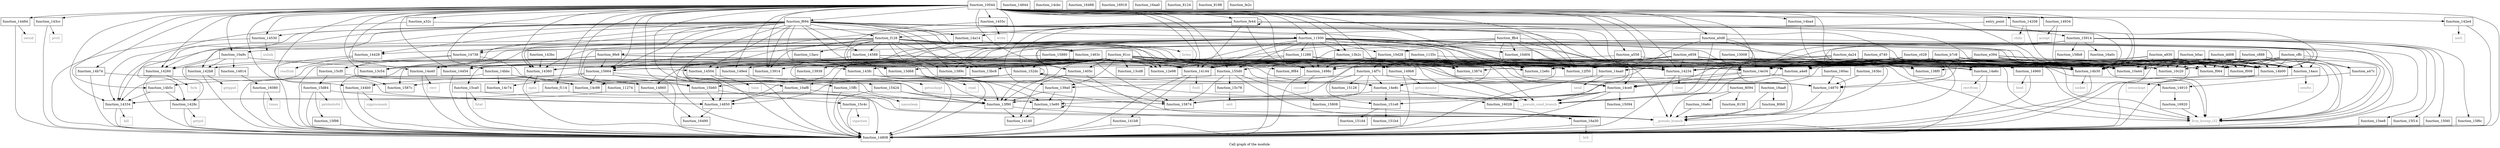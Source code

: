 digraph "Call graph of the module." {
  label="Call graph of the module.";
  node [shape=record];

  Node_function_14428 [label="{function_14428}"];
  Node_function_fe44 [label="{function_fe44}"];
  Node_function_ffb4 [label="{function_ffb4}"];
  Node_function_10044 [label="{function_10044}"];
  Node_function_10a44 [label="{function_10a44}"];
  Node_function_14a6c [label="{function_14a6c}"];
  Node_function_10a9c [label="{function_10a9c}"];
  Node_function_15874 [label="{function_15874}"];
  Node_function_13bc8 [label="{function_13bc8}"];
  Node_function_13c54 [label="{function_13c54}"];
  Node_function_10d28 [label="{function_10d28}"];
  Node_function_14454 [label="{function_14454}"];
  Node_function_11274 [label="{function_11274}"];
  Node_function_11288 [label="{function_11288}"];
  Node_function_1135c [label="{function_1135c}"];
  Node_function_14484 [label="{function_14484}"];
  Node_function_11500 [label="{function_11500}"];
  Node_function_12e6c [label="{function_12e6c}"];
  Node_function_12e98 [label="{function_12e98}"];
  Node_function_12f50 [label="{function_12f50}"];
  Node_function_13008 [label="{function_13008}"];
  Node_function_13874 [label="{function_13874}"];
  Node_function_144b0 [label="{function_144b0}"];
  Node_function_1389c [label="{function_1389c}"];
  Node_function_138f0 [label="{function_138f0}"];
  Node_function_13914 [label="{function_13914}"];
  Node_function_14504 [label="{function_14504}"];
  Node_function_13938 [label="{function_13938}"];
  Node_function_13cd8 [label="{function_13cd8}"];
  Node_function_1455c [label="{function_1455c}"];
  Node_function_14588 [label="{function_14588}"];
  Node_function_13d68 [label="{function_13d68}"];
  Node_function_1463c [label="{function_1463c}"];
  Node_function_13e80 [label="{function_13e80}"];
  Node_function_14738 [label="{function_14738}"];
  Node_function_13f90 [label="{function_13f90}"];
  Node_function_14808 [label="{function_14808}"];
  Node_function_14814 [label="{function_14814}"];
  Node_function_1405c [label="{function_1405c}"];
  Node_function_14844 [label="{function_14844}"];
  Node_function_14140 [label="{function_14140}"];
  Node_function_14850 [label="{function_14850}"];
  Node_function_14144 [label="{function_14144}"];
  Node_function_141b8 [label="{function_141b8}"];
  Node_function_14860 [label="{function_14860}"];
  Node_function_14208 [label="{function_14208}"];
  Node_function_14870 [label="{function_14870}"];
  Node_function_14234 [label="{function_14234}"];
  Node_function_14910 [label="{function_14910}"];
  Node_function_14260 [label="{function_14260}"];
  Node_function_1428c [label="{function_1428c}"];
  Node_function_14934 [label="{function_14934}"];
  Node_function_142b8 [label="{function_142b8}"];
  Node_function_14960 [label="{function_14960}"];
  Node_function_142e4 [label="{function_142e4}"];
  Node_function_1498c [label="{function_1498c}"];
  Node_function_14334 [label="{function_14334}"];
  Node_function_149b8 [label="{function_149b8}"];
  Node_function_14360 [label="{function_14360}"];
  Node_function_143bc [label="{function_143bc}"];
  Node_function_149e4 [label="{function_149e4}"];
  Node_function_143cc [label="{function_143cc}"];
  Node_function_14a14 [label="{function_14a14}"];
  Node_function_14a40 [label="{function_14a40}"];
  Node_function_143fc [label="{function_143fc}"];
  Node_function_14530 [label="{function_14530}"];
  Node_function_10af8 [label="{function_10af8}"];
  Node_function_139a0 [label="{function_139a0}"];
  Node_function_10c20 [label="{function_10c20}"];
  Node_function_10d04 [label="{function_10d04}"];
  Node_function_13acc [label="{function_13acc}"];
  Node_function_13b2c [label="{function_13b2c}"];
  Node_function_14b30 [label="{function_14b30}"];
  Node_function_14b5c [label="{function_14b5c}"];
  Node_function_14b74 [label="{function_14b74}"];
  Node_function_14ba4 [label="{function_14ba4}"];
  Node_function_14bbc [label="{function_14bbc}"];
  Node_function_14c74 [label="{function_14c74}"];
  Node_function_14c98 [label="{function_14c98}"];
  Node_function_14cbc [label="{function_14cbc}"];
  Node_function_14ce0 [label="{function_14ce0}"];
  Node_function_14aa0 [label="{function_14aa0}"];
  Node_function_14acc [label="{function_14acc}"];
  Node_function_14b00 [label="{function_14b00}"];
  Node_function_14e34 [label="{function_14e34}"];
  Node_function_14e8c [label="{function_14e8c}"];
  Node_function_14f7c [label="{function_14f7c}"];
  Node_function_15094 [label="{function_15094}"];
  Node_function_15128 [label="{function_15128}"];
  Node_function_151b4 [label="{function_151b4}"];
  Node_function_151d4 [label="{function_151d4}"];
  Node_function_151e8 [label="{function_151e8}"];
  Node_function_152dc [label="{function_152dc}"];
  Node_function_15424 [label="{function_15424}"];
  Node_function_155d0 [label="{function_155d0}"];
  Node_function_15664 [label="{function_15664}"];
  Node_function_15808 [label="{function_15808}"];
  Node_function_1587c [label="{function_1587c}"];
  Node_function_15880 [label="{function_15880}"];
  Node_function_158b8 [label="{function_158b8}"];
  Node_function_15914 [label="{function_15914}"];
  Node_function_15b60 [label="{function_15b60}"];
  Node_function_15c4c [label="{function_15c4c}"];
  Node_function_15c78 [label="{function_15c78}"];
  Node_function_15ca0 [label="{function_15ca0}"];
  Node_function_15cf0 [label="{function_15cf0}"];
  Node_function_15d84 [label="{function_15d84}"];
  Node_function_15ee8 [label="{function_15ee8}"];
  Node_function_15f14 [label="{function_15f14}"];
  Node_function_15f40 [label="{function_15f40}"];
  Node_function_15f6c [label="{function_15f6c}"];
  Node_function_15f98 [label="{function_15f98}"];
  Node_function_15ffc [label="{function_15ffc}"];
  Node_function_16028 [label="{function_16028}"];
  Node_function_16080 [label="{function_16080}"];
  Node_function_160ac [label="{function_160ac}"];
  Node_function_163bc [label="{function_163bc}"];
  Node_function_16488 [label="{function_16488}"];
  Node_function_16490 [label="{function_16490}"];
  Node_function_16918 [label="{function_16918}"];
  Node_function_16920 [label="{function_16920}"];
  Node_function_16a0c [label="{function_16a0c}"];
  Node_function_16a30 [label="{function_16a30}"];
  Node_function_16a6c [label="{function_16a6c}"];
  Node_function_16aa0 [label="{function_16aa0}"];
  Node_function_16aa8 [label="{function_16aa8}"];
  Node_fcntl [color="gray50", fontcolor="gray50", label="{fcntl}"];
  Node_chdir [color="gray50", fontcolor="gray50", label="{chdir}"];
  Node_close [color="gray50", fontcolor="gray50", label="{close}"];
  Node_fork [color="gray50", fontcolor="gray50", label="{fork}"];
  Node_getpid [color="gray50", fontcolor="gray50", label="{getpid}"];
  Node_getppid [color="gray50", fontcolor="gray50", label="{getppid}"];
  Node_ioctl [color="gray50", fontcolor="gray50", label="{ioctl}"];
  Node_kill [color="gray50", fontcolor="gray50", label="{kill}"];
  Node_open [color="gray50", fontcolor="gray50", label="{open}"];
  Node_prctl [color="gray50", fontcolor="gray50", label="{prctl}"];
  Node_read [color="gray50", fontcolor="gray50", label="{read}"];
  Node_readlink [color="gray50", fontcolor="gray50", label="{readlink}"];
  Node_setsid [color="gray50", fontcolor="gray50", label="{setsid}"];
  Node_sigprocmask [color="gray50", fontcolor="gray50", label="{sigprocmask}"];
  Node_time [color="gray50", fontcolor="gray50", label="{time}"];
  Node_unlink [color="gray50", fontcolor="gray50", label="{unlink}"];
  Node_write [color="gray50", fontcolor="gray50", label="{write}"];
  Node_accept [color="gray50", fontcolor="gray50", label="{accept}"];
  Node_bind [color="gray50", fontcolor="gray50", label="{bind}"];
  Node_connect [color="gray50", fontcolor="gray50", label="{connect}"];
  Node_getsockname [color="gray50", fontcolor="gray50", label="{getsockname}"];
  Node_getsockopt [color="gray50", fontcolor="gray50", label="{getsockopt}"];
  Node_listen [color="gray50", fontcolor="gray50", label="{listen}"];
  Node_recv [color="gray50", fontcolor="gray50", label="{recv}"];
  Node_recvfrom [color="gray50", fontcolor="gray50", label="{recvfrom}"];
  Node_send [color="gray50", fontcolor="gray50", label="{send}"];
  Node_sendto [color="gray50", fontcolor="gray50", label="{sendto}"];
  Node_setsockopt [color="gray50", fontcolor="gray50", label="{setsockopt}"];
  Node_socket [color="gray50", fontcolor="gray50", label="{socket}"];
  Node_sigaction [color="gray50", fontcolor="gray50", label="{sigaction}"];
  Node_exit [color="gray50", fontcolor="gray50", label="{exit}"];
  Node_fstat [color="gray50", fontcolor="gray50", label="{fstat}"];
  Node_getdents64 [color="gray50", fontcolor="gray50", label="{getdents64}"];
  Node_nanosleep [color="gray50", fontcolor="gray50", label="{nanosleep}"];
  Node_times [color="gray50", fontcolor="gray50", label="{times}"];
  Node_brk [color="gray50", fontcolor="gray50", label="{brk}"];
  Node_llvm_bswap_i32 [color="gray50", fontcolor="gray50", label="{llvm_bswap_i32}"];
  Node___pseudo_branch [color="gray50", fontcolor="gray50", label="{__pseudo_branch}"];
  Node___pseudo_cond_branch [color="gray50", fontcolor="gray50", label="{__pseudo_cond_branch}"];
  Node_function_8094 [label="{function_8094}"];
  Node_function_80b0 [label="{function_80b0}"];
  Node_function_8124 [label="{function_8124}"];
  Node_function_8130 [label="{function_8130}"];
  Node_function_8188 [label="{function_8188}"];
  Node_entry_point [label="{entry_point}"];
  Node_function_81cc [label="{function_81cc}"];
  Node_function_9f84 [label="{function_9f84}"];
  Node_function_9fe8 [label="{function_9fe8}"];
  Node_function_a0d8 [label="{function_a0d8}"];
  Node_function_a32c [label="{function_a32c}"];
  Node_function_a47c [label="{function_a47c}"];
  Node_function_a4e8 [label="{function_a4e8}"];
  Node_function_a558 [label="{function_a558}"];
  Node_function_a930 [label="{function_a930}"];
  Node_function_b0ac [label="{function_b0ac}"];
  Node_function_b7c8 [label="{function_b7c8}"];
  Node_function_c028 [label="{function_c028}"];
  Node_function_c888 [label="{function_c888}"];
  Node_function_cffc [label="{function_cffc}"];
  Node_function_d740 [label="{function_d740}"];
  Node_function_da24 [label="{function_da24}"];
  Node_function_dd08 [label="{function_dd08}"];
  Node_function_e394 [label="{function_e394}"];
  Node_function_e858 [label="{function_e858}"];
  Node_function_f008 [label="{function_f008}"];
  Node_function_f064 [label="{function_f064}"];
  Node_function_f114 [label="{function_f114}"];
  Node_function_f128 [label="{function_f128}"];
  Node_function_f694 [label="{function_f694}"];
  Node_function_fe2c [label="{function_fe2c}"];
  Node_function_14428 -> Node_function_14808;
  Node_function_14428 -> Node_readlink;
  Node_function_fe44 -> Node_function_fe44;
  Node_function_fe44 -> Node_function_14808;
  Node_function_fe44 -> Node_function_14144;
  Node_function_fe44 -> Node_function_14234;
  Node_function_fe44 -> Node_function_14960;
  Node_function_fe44 -> Node_function_1498c;
  Node_function_fe44 -> Node_function_14a14;
  Node_function_fe44 -> Node_function_14b30;
  Node_function_fe44 -> Node_function_14b00;
  Node_function_fe44 -> Node_function_15664;
  Node_function_fe44 -> Node_function_f128;
  Node_function_ffb4 -> Node_function_10a44;
  Node_function_ffb4 -> Node_function_10d28;
  Node_function_ffb4 -> Node_function_12e6c;
  Node_function_ffb4 -> Node_function_12e98;
  Node_function_ffb4 -> Node_function_12f50;
  Node_function_ffb4 -> Node_function_13f90;
  Node_function_ffb4 -> Node_function_10d04;
  Node_function_ffb4 -> Node___pseudo_branch;
  Node_function_10044 -> Node_function_fe44;
  Node_function_10044 -> Node_function_10a44;
  Node_function_10044 -> Node_function_10a9c;
  Node_function_10044 -> Node_function_13c54;
  Node_function_10044 -> Node_function_14454;
  Node_function_10044 -> Node_function_11274;
  Node_function_10044 -> Node_function_14484;
  Node_function_10044 -> Node_function_11500;
  Node_function_10044 -> Node_function_12e6c;
  Node_function_10044 -> Node_function_12e98;
  Node_function_10044 -> Node_function_12f50;
  Node_function_10044 -> Node_function_13874;
  Node_function_10044 -> Node_function_144b0;
  Node_function_10044 -> Node_function_1389c;
  Node_function_10044 -> Node_function_13914;
  Node_function_10044 -> Node_function_1455c;
  Node_function_10044 -> Node_function_13f90;
  Node_function_10044 -> Node_function_14808;
  Node_function_10044 -> Node_function_1405c;
  Node_function_10044 -> Node_function_14850;
  Node_function_10044 -> Node_function_14144;
  Node_function_10044 -> Node_function_14208;
  Node_function_10044 -> Node_function_14234;
  Node_function_10044 -> Node_function_14260;
  Node_function_10044 -> Node_function_14934;
  Node_function_10044 -> Node_function_142e4;
  Node_function_10044 -> Node_function_1498c;
  Node_function_10044 -> Node_function_14334;
  Node_function_10044 -> Node_function_14360;
  Node_function_10044 -> Node_function_149e4;
  Node_function_10044 -> Node_function_143cc;
  Node_function_10044 -> Node_function_14a40;
  Node_function_10044 -> Node_function_14530;
  Node_function_10044 -> Node_function_10af8;
  Node_function_10044 -> Node_function_13b2c;
  Node_function_10044 -> Node_function_14b30;
  Node_function_10044 -> Node_function_14b5c;
  Node_function_10044 -> Node_function_14b74;
  Node_function_10044 -> Node_function_14ba4;
  Node_function_10044 -> Node_function_14bbc;
  Node_function_10044 -> Node_function_14aa0;
  Node_function_10044 -> Node_function_155d0;
  Node_function_10044 -> Node_function_15664;
  Node_function_10044 -> Node___pseudo_branch;
  Node_function_10044 -> Node___pseudo_cond_branch;
  Node_function_10044 -> Node_function_a0d8;
  Node_function_10044 -> Node_function_a32c;
  Node_function_10044 -> Node_function_a558;
  Node_function_10044 -> Node_function_f114;
  Node_function_10044 -> Node_function_f694;
  Node_function_14a6c -> Node_function_14808;
  Node_function_14a6c -> Node_recvfrom;
  Node_function_10a9c -> Node_function_14504;
  Node_function_10a9c -> Node_function_14814;
  Node_function_10a9c -> Node_function_1428c;
  Node_function_10a9c -> Node_function_142b8;
  Node_function_10d28 -> Node_function_10a44;
  Node_function_10d28 -> Node_function_14a6c;
  Node_function_10d28 -> Node_function_14454;
  Node_function_10d28 -> Node_function_13874;
  Node_function_10d28 -> Node_function_13914;
  Node_function_10d28 -> Node_function_13f90;
  Node_function_10d28 -> Node_function_14144;
  Node_function_10d28 -> Node_function_14234;
  Node_function_10d28 -> Node_function_1498c;
  Node_function_10d28 -> Node_function_14b30;
  Node_function_10d28 -> Node_function_14aa0;
  Node_function_10d28 -> Node_function_14e34;
  Node_function_10d28 -> Node_function_14e8c;
  Node_function_10d28 -> Node_function_14f7c;
  Node_function_10d28 -> Node_function_15664;
  Node_function_10d28 -> Node___pseudo_cond_branch;
  Node_function_14454 -> Node_function_14808;
  Node_function_11274 -> Node_function_14334;
  Node_function_11274 -> Node___pseudo_branch;
  Node_function_11288 -> Node_function_13914;
  Node_function_11288 -> Node_function_14144;
  Node_function_11288 -> Node_function_1498c;
  Node_function_11288 -> Node_function_14b30;
  Node_function_11288 -> Node___pseudo_cond_branch;
  Node_function_1135c -> Node_function_13874;
  Node_function_1135c -> Node_function_138f0;
  Node_function_1135c -> Node_function_14ce0;
  Node_function_1135c -> Node_function_14f7c;
  Node_function_14484 -> Node_function_14808;
  Node_function_14484 -> Node_setsid;
  Node_function_11500 -> Node_function_10a44;
  Node_function_11500 -> Node_function_14a6c;
  Node_function_11500 -> Node_function_10a9c;
  Node_function_11500 -> Node_function_10d28;
  Node_function_11500 -> Node_function_14454;
  Node_function_11500 -> Node_function_11288;
  Node_function_11500 -> Node_function_1135c;
  Node_function_11500 -> Node_function_12e6c;
  Node_function_11500 -> Node_function_12e98;
  Node_function_11500 -> Node_function_12f50;
  Node_function_11500 -> Node_function_14504;
  Node_function_11500 -> Node_function_13938;
  Node_function_11500 -> Node_function_13f90;
  Node_function_11500 -> Node_function_14808;
  Node_function_11500 -> Node_function_1405c;
  Node_function_11500 -> Node_function_14850;
  Node_function_11500 -> Node_function_14144;
  Node_function_11500 -> Node_function_14860;
  Node_function_11500 -> Node_function_14234;
  Node_function_11500 -> Node_function_14260;
  Node_function_11500 -> Node_function_1498c;
  Node_function_11500 -> Node_function_149e4;
  Node_function_11500 -> Node_function_14a40;
  Node_function_11500 -> Node_function_10d04;
  Node_function_11500 -> Node_function_13b2c;
  Node_function_11500 -> Node_function_14b30;
  Node_function_11500 -> Node_function_14aa0;
  Node_function_11500 -> Node_function_14acc;
  Node_function_11500 -> Node_function_14b00;
  Node_function_11500 -> Node_function_14e34;
  Node_function_11500 -> Node_function_155d0;
  Node_function_11500 -> Node_llvm_bswap_i32;
  Node_function_11500 -> Node_function_f008;
  Node_function_11500 -> Node_function_f064;
  Node_function_13008 -> Node_function_138f0;
  Node_function_13008 -> Node_function_14ce0;
  Node_function_144b0 -> Node_function_14808;
  Node_function_144b0 -> Node_sigprocmask;
  Node_function_14504 -> Node_function_14808;
  Node_function_14504 -> Node_time;
  Node_function_1455c -> Node_function_14808;
  Node_function_1455c -> Node_write;
  Node_function_14588 -> Node_function_15874;
  Node_function_14588 -> Node_function_14808;
  Node_function_14588 -> Node_function_14234;
  Node_function_14588 -> Node_function_14e8c;
  Node_function_14588 -> Node_function_1587c;
  Node_function_13d68 -> Node_function_13e80;
  Node_function_13d68 -> Node_function_13f90;
  Node_function_1463c -> Node_function_15874;
  Node_function_1463c -> Node_function_14808;
  Node_function_1463c -> Node_function_14144;
  Node_function_1463c -> Node_function_14234;
  Node_function_1463c -> Node_function_14360;
  Node_function_1463c -> Node_function_14ce0;
  Node_function_1463c -> Node_function_14e34;
  Node_function_1463c -> Node_function_14e8c;
  Node_function_1463c -> Node_function_15ca0;
  Node_function_13e80 -> Node_function_13e80;
  Node_function_13e80 -> Node_function_14140;
  Node_function_13e80 -> Node___pseudo_branch;
  Node_function_14738 -> Node_function_15874;
  Node_function_14738 -> Node_function_1587c;
  Node_function_14738 -> Node_function_15cf0;
  Node_function_13f90 -> Node_function_14140;
  Node_function_13f90 -> Node___pseudo_branch;
  Node_function_14814 -> Node_function_16080;
  Node_function_1405c -> Node_function_14140;
  Node_function_1405c -> Node___pseudo_branch;
  Node_function_14850 -> Node_function_16490;
  Node_function_14144 -> Node_function_14808;
  Node_function_14144 -> Node_function_141b8;
  Node_function_14144 -> Node_fcntl;
  Node_function_141b8 -> Node_function_14808;
  Node_function_14860 -> Node_function_16490;
  Node_function_14208 -> Node_function_14808;
  Node_function_14208 -> Node_chdir;
  Node_function_14870 -> Node___pseudo_branch;
  Node_function_14234 -> Node_function_14808;
  Node_function_14234 -> Node_close;
  Node_function_14910 -> Node_function_16920;
  Node_function_14260 -> Node_function_14808;
  Node_function_14260 -> Node_fork;
  Node_function_1428c -> Node_function_14808;
  Node_function_1428c -> Node_getpid;
  Node_function_14934 -> Node_function_14808;
  Node_function_14934 -> Node_accept;
  Node_function_142b8 -> Node_function_14808;
  Node_function_142b8 -> Node_getppid;
  Node_function_14960 -> Node_function_14808;
  Node_function_14960 -> Node_bind;
  Node_function_142e4 -> Node_function_14808;
  Node_function_142e4 -> Node_ioctl;
  Node_function_1498c -> Node_function_14808;
  Node_function_1498c -> Node_connect;
  Node_function_14334 -> Node_function_14808;
  Node_function_14334 -> Node_kill;
  Node_function_149b8 -> Node_function_14808;
  Node_function_149b8 -> Node_getsockname;
  Node_function_14360 -> Node_function_14808;
  Node_function_14360 -> Node_open;
  Node_function_143bc -> Node_function_14360;
  Node_function_149e4 -> Node_function_14808;
  Node_function_149e4 -> Node_getsockopt;
  Node_function_143cc -> Node_function_14808;
  Node_function_143cc -> Node_prctl;
  Node_function_14a14 -> Node_function_14808;
  Node_function_14a14 -> Node_listen;
  Node_function_14a40 -> Node_function_14808;
  Node_function_14a40 -> Node_recv;
  Node_function_143fc -> Node_function_14808;
  Node_function_143fc -> Node_read;
  Node_function_14530 -> Node_function_14808;
  Node_function_14530 -> Node_unlink;
  Node_function_10af8 -> Node_function_13f90;
  Node_function_10af8 -> Node_function_14850;
  Node_function_139a0 -> Node_function_13e80;
  Node_function_139a0 -> Node_function_13f90;
  Node_function_10d04 -> Node_function_14e8c;
  Node_function_10d04 -> Node___pseudo_cond_branch;
  Node_function_13acc -> Node_function_143fc;
  Node_function_13b2c -> Node_function_14808;
  Node_function_13b2c -> Node_function_14234;
  Node_function_13b2c -> Node_function_1498c;
  Node_function_13b2c -> Node_function_149b8;
  Node_function_13b2c -> Node_function_14b30;
  Node_function_14b30 -> Node_function_14808;
  Node_function_14b30 -> Node_socket;
  Node_function_14b5c -> Node_function_1428c;
  Node_function_14b5c -> Node_function_14334;
  Node_function_14b74 -> Node_function_14808;
  Node_function_14b74 -> Node_function_14c98;
  Node_function_14ba4 -> Node_function_14870;
  Node_function_14bbc -> Node_function_14808;
  Node_function_14bbc -> Node_function_14c74;
  Node_function_14bbc -> Node_function_14c98;
  Node_function_14bbc -> Node_function_15b60;
  Node_function_14ce0 -> Node_function_15874;
  Node_function_14ce0 -> Node_function_14808;
  Node_function_14ce0 -> Node_function_15094;
  Node_function_14ce0 -> Node_function_151e8;
  Node_function_14ce0 -> Node_function_16028;
  Node_function_14ce0 -> Node___pseudo_cond_branch;
  Node_function_14aa0 -> Node_function_14808;
  Node_function_14aa0 -> Node_send;
  Node_function_14acc -> Node_function_14808;
  Node_function_14acc -> Node_sendto;
  Node_function_14b00 -> Node_function_14808;
  Node_function_14b00 -> Node_setsockopt;
  Node_function_14e34 -> Node_function_13e80;
  Node_function_14e34 -> Node_function_14808;
  Node_function_14e34 -> Node_function_14ce0;
  Node_function_14e34 -> Node___pseudo_cond_branch;
  Node_function_14e8c -> Node_function_15874;
  Node_function_14e8c -> Node_function_151e8;
  Node_function_14e8c -> Node_function_16028;
  Node_function_14f7c -> Node_function_15874;
  Node_function_14f7c -> Node_function_14850;
  Node_function_14f7c -> Node_function_14ce0;
  Node_function_14f7c -> Node_function_14e8c;
  Node_function_14f7c -> Node_function_15128;
  Node_function_14f7c -> Node_function_151e8;
  Node_function_151e8 -> Node_function_151b4;
  Node_function_151e8 -> Node_function_151d4;
  Node_function_152dc -> Node_function_15874;
  Node_function_152dc -> Node_function_14870;
  Node_function_152dc -> Node_function_14b5c;
  Node_function_152dc -> Node_function_14c98;
  Node_function_152dc -> Node_function_152dc;
  Node_function_152dc -> Node_function_15b60;
  Node_function_152dc -> Node___pseudo_cond_branch;
  Node_function_15424 -> Node_function_13e80;
  Node_function_15424 -> Node_function_13f90;
  Node_function_15424 -> Node_function_14808;
  Node_function_155d0 -> Node_function_15874;
  Node_function_155d0 -> Node_function_15808;
  Node_function_155d0 -> Node_function_1587c;
  Node_function_155d0 -> Node_function_15c78;
  Node_function_155d0 -> Node___pseudo_branch;
  Node_function_15664 -> Node_function_144b0;
  Node_function_15664 -> Node_function_14808;
  Node_function_15664 -> Node_function_14c74;
  Node_function_15664 -> Node_function_14c98;
  Node_function_15664 -> Node_function_15b60;
  Node_function_15664 -> Node_function_15ffc;
  Node_function_15808 -> Node___pseudo_branch;
  Node_function_15880 -> Node_function_14144;
  Node_function_15880 -> Node_function_14360;
  Node_function_15880 -> Node_function_152dc;
  Node_function_15914 -> Node_function_14808;
  Node_function_15914 -> Node_function_14870;
  Node_function_15914 -> Node_function_155d0;
  Node_function_15914 -> Node_function_15880;
  Node_function_15914 -> Node_function_158b8;
  Node_function_15914 -> Node_function_15ee8;
  Node_function_15914 -> Node_function_15f14;
  Node_function_15914 -> Node_function_15f40;
  Node_function_15914 -> Node_function_15f6c;
  Node_function_15914 -> Node_function_16a0c;
  Node_function_15914 -> Node___pseudo_branch;
  Node_function_15914 -> Node___pseudo_cond_branch;
  Node_function_15b60 -> Node_function_14850;
  Node_function_15b60 -> Node_function_15c4c;
  Node_function_15c4c -> Node_function_14808;
  Node_function_15c4c -> Node_sigaction;
  Node_function_15c78 -> Node_exit;
  Node_function_15ca0 -> Node_function_14808;
  Node_function_15ca0 -> Node_fstat;
  Node_function_15ca0 -> Node___pseudo_cond_branch;
  Node_function_15cf0 -> Node_function_14860;
  Node_function_15cf0 -> Node_function_15d84;
  Node_function_15d84 -> Node_function_14808;
  Node_function_15d84 -> Node_function_14850;
  Node_function_15d84 -> Node_function_15f98;
  Node_function_15d84 -> Node_getdents64;
  Node_function_15ee8 -> Node_function_14808;
  Node_function_15f14 -> Node_function_14808;
  Node_function_15f40 -> Node_function_14808;
  Node_function_15f6c -> Node_function_14808;
  Node_function_15f98 -> Node_function_14808;
  Node_function_15ffc -> Node_function_14808;
  Node_function_15ffc -> Node_nanosleep;
  Node_function_16028 -> Node_function_16a30;
  Node_function_16080 -> Node_function_14808;
  Node_function_16080 -> Node_times;
  Node_function_160ac -> Node_function_14870;
  Node_function_163bc -> Node_function_14870;
  Node_function_16920 -> Node_llvm_bswap_i32;
  Node_function_16a30 -> Node_function_14808;
  Node_function_16a30 -> Node_brk;
  Node_function_16a6c -> Node___pseudo_branch;
  Node_function_16aa8 -> Node___pseudo_branch;
  Node_function_16aa8 -> Node_function_80b0;
  Node_function_8094 -> Node_function_16a6c;
  Node_function_8094 -> Node___pseudo_branch;
  Node_function_8094 -> Node_function_8130;
  Node_function_80b0 -> Node___pseudo_branch;
  Node_entry_point -> Node_function_152dc;
  Node_entry_point -> Node_function_15914;
  Node_function_81cc -> Node_function_10a44;
  Node_function_81cc -> Node_function_13bc8;
  Node_function_81cc -> Node_function_13c54;
  Node_function_81cc -> Node_function_14454;
  Node_function_81cc -> Node_function_12e6c;
  Node_function_81cc -> Node_function_12e98;
  Node_function_81cc -> Node_function_12f50;
  Node_function_81cc -> Node_function_13874;
  Node_function_81cc -> Node_function_1389c;
  Node_function_81cc -> Node_function_13914;
  Node_function_81cc -> Node_function_14504;
  Node_function_81cc -> Node_function_13938;
  Node_function_81cc -> Node_function_13cd8;
  Node_function_81cc -> Node_function_13d68;
  Node_function_81cc -> Node_function_13f90;
  Node_function_81cc -> Node_function_14808;
  Node_function_81cc -> Node_function_1405c;
  Node_function_81cc -> Node_function_14850;
  Node_function_81cc -> Node_function_14144;
  Node_function_81cc -> Node_function_14860;
  Node_function_81cc -> Node_function_14870;
  Node_function_81cc -> Node_function_14234;
  Node_function_81cc -> Node_function_1498c;
  Node_function_81cc -> Node_function_149e4;
  Node_function_81cc -> Node_function_14a40;
  Node_function_81cc -> Node_function_139a0;
  Node_function_81cc -> Node_function_14b30;
  Node_function_81cc -> Node_function_14aa0;
  Node_function_81cc -> Node_function_14b00;
  Node_function_81cc -> Node_function_14e34;
  Node_function_81cc -> Node_function_15664;
  Node_function_81cc -> Node_llvm_bswap_i32;
  Node_function_81cc -> Node___pseudo_cond_branch;
  Node_function_81cc -> Node_function_9f84;
  Node_function_81cc -> Node_function_a4e8;
  Node_function_9fe8 -> Node_function_14260;
  Node_function_9fe8 -> Node_function_142b8;
  Node_function_9fe8 -> Node_function_14334;
  Node_function_9fe8 -> Node_function_155d0;
  Node_function_9fe8 -> Node_function_15664;
  Node_function_9fe8 -> Node___pseudo_branch;
  Node_function_a0d8 -> Node_function_138f0;
  Node_function_a0d8 -> Node_function_14808;
  Node_function_a0d8 -> Node_function_14e34;
  Node_function_a0d8 -> Node_function_14e8c;
  Node_function_a0d8 -> Node___pseudo_cond_branch;
  Node_function_a0d8 -> Node_function_9fe8;
  Node_function_a32c -> Node_function_11500;
  Node_function_a32c -> Node_function_14334;
  Node_function_a47c -> Node_function_14910;
  Node_function_a4e8 -> Node_function_139a0;
  Node_function_a558 -> Node_function_14e34;
  Node_function_a558 -> Node_function_14f7c;
  Node_function_a930 -> Node_function_10a44;
  Node_function_a930 -> Node_function_138f0;
  Node_function_a930 -> Node_function_14234;
  Node_function_a930 -> Node_function_10c20;
  Node_function_a930 -> Node_function_14b30;
  Node_function_a930 -> Node_function_14acc;
  Node_function_a930 -> Node_function_14b00;
  Node_function_a930 -> Node_function_14e34;
  Node_function_a930 -> Node_llvm_bswap_i32;
  Node_function_a930 -> Node_function_a4e8;
  Node_function_a930 -> Node_function_f008;
  Node_function_a930 -> Node_function_f064;
  Node_function_b0ac -> Node_function_10a44;
  Node_function_b0ac -> Node_function_14234;
  Node_function_b0ac -> Node_function_10c20;
  Node_function_b0ac -> Node_function_14b30;
  Node_function_b0ac -> Node_function_14acc;
  Node_function_b0ac -> Node_function_14b00;
  Node_function_b0ac -> Node_function_14e34;
  Node_function_b0ac -> Node_llvm_bswap_i32;
  Node_function_b0ac -> Node_function_a4e8;
  Node_function_b0ac -> Node_function_f008;
  Node_function_b0ac -> Node_function_f064;
  Node_function_b7c8 -> Node_function_10a44;
  Node_function_b7c8 -> Node_function_14a6c;
  Node_function_b7c8 -> Node_function_14504;
  Node_function_b7c8 -> Node_function_14144;
  Node_function_b7c8 -> Node_function_14234;
  Node_function_b7c8 -> Node_function_1498c;
  Node_function_b7c8 -> Node_function_10c20;
  Node_function_b7c8 -> Node_function_14b30;
  Node_function_b7c8 -> Node_function_14ce0;
  Node_function_b7c8 -> Node_function_14acc;
  Node_function_b7c8 -> Node_function_14b00;
  Node_function_b7c8 -> Node_function_14e34;
  Node_function_b7c8 -> Node_llvm_bswap_i32;
  Node_function_b7c8 -> Node_function_a4e8;
  Node_function_b7c8 -> Node_function_f008;
  Node_function_b7c8 -> Node_function_f064;
  Node_function_c028 -> Node_function_10a44;
  Node_function_c028 -> Node_function_14a6c;
  Node_function_c028 -> Node_function_14504;
  Node_function_c028 -> Node_function_14144;
  Node_function_c028 -> Node_function_14234;
  Node_function_c028 -> Node_function_1498c;
  Node_function_c028 -> Node_function_10c20;
  Node_function_c028 -> Node_function_14b30;
  Node_function_c028 -> Node_function_14ce0;
  Node_function_c028 -> Node_function_14acc;
  Node_function_c028 -> Node_function_14b00;
  Node_function_c028 -> Node_function_14e34;
  Node_function_c028 -> Node_llvm_bswap_i32;
  Node_function_c028 -> Node_function_a4e8;
  Node_function_c028 -> Node_function_f008;
  Node_function_c028 -> Node_function_f064;
  Node_function_c888 -> Node_function_10a44;
  Node_function_c888 -> Node_function_14234;
  Node_function_c888 -> Node_function_10c20;
  Node_function_c888 -> Node_function_14b30;
  Node_function_c888 -> Node_function_14acc;
  Node_function_c888 -> Node_function_14b00;
  Node_function_c888 -> Node_function_14e34;
  Node_function_c888 -> Node_llvm_bswap_i32;
  Node_function_c888 -> Node_function_a47c;
  Node_function_c888 -> Node_function_a4e8;
  Node_function_c888 -> Node_function_f008;
  Node_function_c888 -> Node_function_f064;
  Node_function_cffc -> Node_function_10a44;
  Node_function_cffc -> Node_function_14234;
  Node_function_cffc -> Node_function_14b30;
  Node_function_cffc -> Node_function_14acc;
  Node_function_cffc -> Node_function_14b00;
  Node_function_cffc -> Node_function_14e34;
  Node_function_cffc -> Node_llvm_bswap_i32;
  Node_function_cffc -> Node_function_a47c;
  Node_function_cffc -> Node_function_a4e8;
  Node_function_cffc -> Node_function_f008;
  Node_function_cffc -> Node_function_f064;
  Node_function_d740 -> Node_function_10a44;
  Node_function_d740 -> Node_function_14960;
  Node_function_d740 -> Node_function_1498c;
  Node_function_d740 -> Node_function_10c20;
  Node_function_d740 -> Node_function_14b30;
  Node_function_d740 -> Node_function_14aa0;
  Node_function_d740 -> Node_function_14e34;
  Node_function_d740 -> Node_llvm_bswap_i32;
  Node_function_d740 -> Node_function_a4e8;
  Node_function_da24 -> Node_function_10a44;
  Node_function_da24 -> Node_function_14960;
  Node_function_da24 -> Node_function_1498c;
  Node_function_da24 -> Node_function_10c20;
  Node_function_da24 -> Node_function_14b30;
  Node_function_da24 -> Node_function_14aa0;
  Node_function_da24 -> Node_function_14e34;
  Node_function_da24 -> Node_llvm_bswap_i32;
  Node_function_da24 -> Node_function_a4e8;
  Node_function_dd08 -> Node_function_10a44;
  Node_function_dd08 -> Node_function_14234;
  Node_function_dd08 -> Node_function_10c20;
  Node_function_dd08 -> Node_function_14b30;
  Node_function_dd08 -> Node_function_14acc;
  Node_function_dd08 -> Node_function_14b00;
  Node_function_dd08 -> Node_function_14e34;
  Node_function_dd08 -> Node_llvm_bswap_i32;
  Node_function_dd08 -> Node_function_a4e8;
  Node_function_dd08 -> Node_function_f008;
  Node_function_dd08 -> Node_function_f064;
  Node_function_e394 -> Node_function_10a44;
  Node_function_e394 -> Node_function_12e6c;
  Node_function_e394 -> Node_function_12f50;
  Node_function_e394 -> Node_function_138f0;
  Node_function_e394 -> Node_function_14234;
  Node_function_e394 -> Node_function_14b30;
  Node_function_e394 -> Node_function_14acc;
  Node_function_e394 -> Node_function_14b00;
  Node_function_e394 -> Node_function_14e34;
  Node_function_e394 -> Node_llvm_bswap_i32;
  Node_function_e394 -> Node_function_a4e8;
  Node_function_e394 -> Node_function_f008;
  Node_function_e394 -> Node_function_f064;
  Node_function_e858 -> Node_function_10a44;
  Node_function_e858 -> Node_function_13bc8;
  Node_function_e858 -> Node_function_12e6c;
  Node_function_e858 -> Node_function_12e98;
  Node_function_e858 -> Node_function_12f50;
  Node_function_e858 -> Node_function_13874;
  Node_function_e858 -> Node_function_138f0;
  Node_function_e858 -> Node_function_14234;
  Node_function_e858 -> Node_function_14910;
  Node_function_e858 -> Node_function_14360;
  Node_function_e858 -> Node_function_143fc;
  Node_function_e858 -> Node_function_10af8;
  Node_function_e858 -> Node_function_14b30;
  Node_function_e858 -> Node_function_14acc;
  Node_function_e858 -> Node_function_14b00;
  Node_function_e858 -> Node_function_14e34;
  Node_function_e858 -> Node_function_9f84;
  Node_function_e858 -> Node_function_a4e8;
  Node_function_e858 -> Node_function_f008;
  Node_function_e858 -> Node_function_f064;
  Node_function_f114 -> Node_function_14334;
  Node_function_f114 -> Node___pseudo_branch;
  Node_function_f128 -> Node_function_14428;
  Node_function_f128 -> Node_function_13bc8;
  Node_function_f128 -> Node_function_12e6c;
  Node_function_f128 -> Node_function_12e98;
  Node_function_f128 -> Node_function_12f50;
  Node_function_f128 -> Node_function_13874;
  Node_function_f128 -> Node_function_1389c;
  Node_function_f128 -> Node_function_13914;
  Node_function_f128 -> Node_function_14588;
  Node_function_f128 -> Node_function_13d68;
  Node_function_f128 -> Node_function_1463c;
  Node_function_f128 -> Node_function_14738;
  Node_function_f128 -> Node_function_14870;
  Node_function_f128 -> Node_function_14234;
  Node_function_f128 -> Node_function_14334;
  Node_function_f128 -> Node_function_14360;
  Node_function_f128 -> Node_function_139a0;
  Node_function_f128 -> Node_function_13acc;
  Node_function_f128 -> Node_function_15664;
  Node_function_f694 -> Node_function_14428;
  Node_function_f694 -> Node_function_13bc8;
  Node_function_f694 -> Node_function_13c54;
  Node_function_f694 -> Node_function_12e6c;
  Node_function_f694 -> Node_function_12e98;
  Node_function_f694 -> Node_function_12f50;
  Node_function_f694 -> Node_function_1389c;
  Node_function_f694 -> Node_function_13914;
  Node_function_f694 -> Node_function_14504;
  Node_function_f694 -> Node_function_14588;
  Node_function_f694 -> Node_function_13d68;
  Node_function_f694 -> Node_function_1463c;
  Node_function_f694 -> Node_function_14738;
  Node_function_f694 -> Node_function_13f90;
  Node_function_f694 -> Node_function_14234;
  Node_function_f694 -> Node_function_14260;
  Node_function_f694 -> Node_function_1428c;
  Node_function_f694 -> Node_function_142b8;
  Node_function_f694 -> Node_function_14960;
  Node_function_f694 -> Node_function_14334;
  Node_function_f694 -> Node_function_14360;
  Node_function_f694 -> Node_function_14a14;
  Node_function_f694 -> Node_function_143fc;
  Node_function_f694 -> Node_function_14530;
  Node_function_f694 -> Node_function_14b30;
  Node_function_f694 -> Node_function_14ce0;
  Node_function_f694 -> Node_function_15424;
  Node_function_f694 -> Node_function_15664;
  Node_function_f694 -> Node_function_f128;
}
